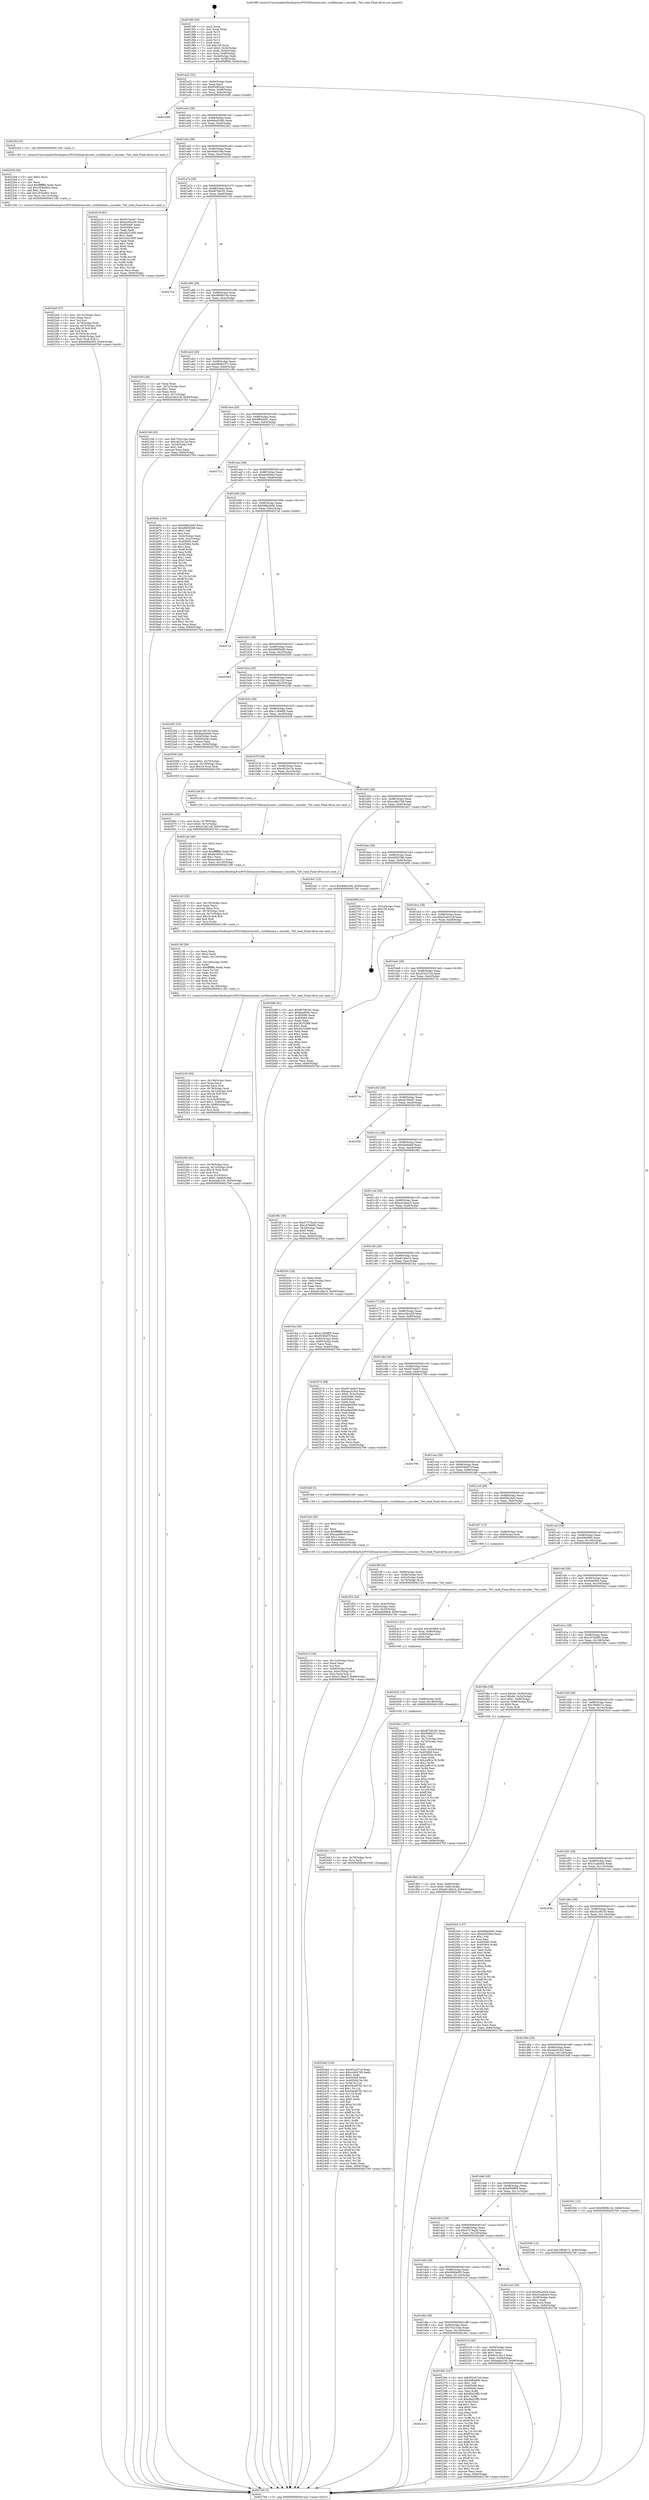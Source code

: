digraph "0x4019f0" {
  label = "0x4019f0 (/mnt/c/Users/mathe/Desktop/tcc/POCII/binaries/extr_curllibmime.c_encoder_7bit_read_Final-ollvm.out::main(0))"
  labelloc = "t"
  node[shape=record]

  Entry [label="",width=0.3,height=0.3,shape=circle,fillcolor=black,style=filled]
  "0x401a22" [label="{
     0x401a22 [32]\l
     | [instrs]\l
     &nbsp;&nbsp;0x401a22 \<+6\>: mov -0x94(%rbp),%eax\l
     &nbsp;&nbsp;0x401a28 \<+2\>: mov %eax,%ecx\l
     &nbsp;&nbsp;0x401a2a \<+6\>: sub $0x85e95ced,%ecx\l
     &nbsp;&nbsp;0x401a30 \<+6\>: mov %eax,-0x98(%rbp)\l
     &nbsp;&nbsp;0x401a36 \<+6\>: mov %ecx,-0x9c(%rbp)\l
     &nbsp;&nbsp;0x401a3c \<+6\>: je 0000000000401e99 \<main+0x4a9\>\l
  }"]
  "0x401e99" [label="{
     0x401e99\l
  }", style=dashed]
  "0x401a42" [label="{
     0x401a42 [28]\l
     | [instrs]\l
     &nbsp;&nbsp;0x401a42 \<+5\>: jmp 0000000000401a47 \<main+0x57\>\l
     &nbsp;&nbsp;0x401a47 \<+6\>: mov -0x98(%rbp),%eax\l
     &nbsp;&nbsp;0x401a4d \<+5\>: sub $0x8ded2d40,%eax\l
     &nbsp;&nbsp;0x401a52 \<+6\>: mov %eax,-0xa0(%rbp)\l
     &nbsp;&nbsp;0x401a58 \<+6\>: je 00000000004022b3 \<main+0x8c3\>\l
  }"]
  Exit [label="",width=0.3,height=0.3,shape=circle,fillcolor=black,style=filled,peripheries=2]
  "0x4022b3" [label="{
     0x4022b3 [5]\l
     | [instrs]\l
     &nbsp;&nbsp;0x4022b3 \<+5\>: call 0000000000401160 \<next_i\>\l
     | [calls]\l
     &nbsp;&nbsp;0x401160 \{1\} (/mnt/c/Users/mathe/Desktop/tcc/POCII/binaries/extr_curllibmime.c_encoder_7bit_read_Final-ollvm.out::next_i)\l
  }"]
  "0x401a5e" [label="{
     0x401a5e [28]\l
     | [instrs]\l
     &nbsp;&nbsp;0x401a5e \<+5\>: jmp 0000000000401a63 \<main+0x73\>\l
     &nbsp;&nbsp;0x401a63 \<+6\>: mov -0x98(%rbp),%eax\l
     &nbsp;&nbsp;0x401a69 \<+5\>: sub $0x8ebfc39e,%eax\l
     &nbsp;&nbsp;0x401a6e \<+6\>: mov %eax,-0xa4(%rbp)\l
     &nbsp;&nbsp;0x401a74 \<+6\>: je 0000000000402519 \<main+0xb29\>\l
  }"]
  "0x40244d" [label="{
     0x40244d [154]\l
     | [instrs]\l
     &nbsp;&nbsp;0x40244d \<+5\>: mov $0xd52cb7cd,%eax\l
     &nbsp;&nbsp;0x402452 \<+5\>: mov $0xccd64709,%edx\l
     &nbsp;&nbsp;0x402457 \<+3\>: mov $0x1,%r8b\l
     &nbsp;&nbsp;0x40245a \<+8\>: mov 0x405060,%r9d\l
     &nbsp;&nbsp;0x402462 \<+8\>: mov 0x405064,%r10d\l
     &nbsp;&nbsp;0x40246a \<+3\>: mov %r9d,%r11d\l
     &nbsp;&nbsp;0x40246d \<+7\>: sub $0x54e48782,%r11d\l
     &nbsp;&nbsp;0x402474 \<+4\>: sub $0x1,%r11d\l
     &nbsp;&nbsp;0x402478 \<+7\>: add $0x54e48782,%r11d\l
     &nbsp;&nbsp;0x40247f \<+4\>: imul %r11d,%r9d\l
     &nbsp;&nbsp;0x402483 \<+4\>: and $0x1,%r9d\l
     &nbsp;&nbsp;0x402487 \<+4\>: cmp $0x0,%r9d\l
     &nbsp;&nbsp;0x40248b \<+3\>: sete %bl\l
     &nbsp;&nbsp;0x40248e \<+4\>: cmp $0xa,%r10d\l
     &nbsp;&nbsp;0x402492 \<+4\>: setl %r14b\l
     &nbsp;&nbsp;0x402496 \<+3\>: mov %bl,%r15b\l
     &nbsp;&nbsp;0x402499 \<+4\>: xor $0xff,%r15b\l
     &nbsp;&nbsp;0x40249d \<+3\>: mov %r14b,%r12b\l
     &nbsp;&nbsp;0x4024a0 \<+4\>: xor $0xff,%r12b\l
     &nbsp;&nbsp;0x4024a4 \<+4\>: xor $0x1,%r8b\l
     &nbsp;&nbsp;0x4024a8 \<+3\>: mov %r15b,%r13b\l
     &nbsp;&nbsp;0x4024ab \<+4\>: and $0xff,%r13b\l
     &nbsp;&nbsp;0x4024af \<+3\>: and %r8b,%bl\l
     &nbsp;&nbsp;0x4024b2 \<+3\>: mov %r12b,%cl\l
     &nbsp;&nbsp;0x4024b5 \<+3\>: and $0xff,%cl\l
     &nbsp;&nbsp;0x4024b8 \<+3\>: and %r8b,%r14b\l
     &nbsp;&nbsp;0x4024bb \<+3\>: or %bl,%r13b\l
     &nbsp;&nbsp;0x4024be \<+3\>: or %r14b,%cl\l
     &nbsp;&nbsp;0x4024c1 \<+3\>: xor %cl,%r13b\l
     &nbsp;&nbsp;0x4024c4 \<+3\>: or %r12b,%r15b\l
     &nbsp;&nbsp;0x4024c7 \<+4\>: xor $0xff,%r15b\l
     &nbsp;&nbsp;0x4024cb \<+4\>: or $0x1,%r8b\l
     &nbsp;&nbsp;0x4024cf \<+3\>: and %r8b,%r15b\l
     &nbsp;&nbsp;0x4024d2 \<+3\>: or %r15b,%r13b\l
     &nbsp;&nbsp;0x4024d5 \<+4\>: test $0x1,%r13b\l
     &nbsp;&nbsp;0x4024d9 \<+3\>: cmovne %edx,%eax\l
     &nbsp;&nbsp;0x4024dc \<+6\>: mov %eax,-0x94(%rbp)\l
     &nbsp;&nbsp;0x4024e2 \<+5\>: jmp 00000000004027b9 \<main+0xdc9\>\l
  }"]
  "0x402519" [label="{
     0x402519 [91]\l
     | [instrs]\l
     &nbsp;&nbsp;0x402519 \<+5\>: mov $0xf474a0e7,%eax\l
     &nbsp;&nbsp;0x40251e \<+5\>: mov $0xec58ce58,%ecx\l
     &nbsp;&nbsp;0x402523 \<+7\>: mov 0x405060,%edx\l
     &nbsp;&nbsp;0x40252a \<+7\>: mov 0x405064,%esi\l
     &nbsp;&nbsp;0x402531 \<+2\>: mov %edx,%edi\l
     &nbsp;&nbsp;0x402533 \<+6\>: sub $0x262234f5,%edi\l
     &nbsp;&nbsp;0x402539 \<+3\>: sub $0x1,%edi\l
     &nbsp;&nbsp;0x40253c \<+6\>: add $0x262234f5,%edi\l
     &nbsp;&nbsp;0x402542 \<+3\>: imul %edi,%edx\l
     &nbsp;&nbsp;0x402545 \<+3\>: and $0x1,%edx\l
     &nbsp;&nbsp;0x402548 \<+3\>: cmp $0x0,%edx\l
     &nbsp;&nbsp;0x40254b \<+4\>: sete %r8b\l
     &nbsp;&nbsp;0x40254f \<+3\>: cmp $0xa,%esi\l
     &nbsp;&nbsp;0x402552 \<+4\>: setl %r9b\l
     &nbsp;&nbsp;0x402556 \<+3\>: mov %r8b,%r10b\l
     &nbsp;&nbsp;0x402559 \<+3\>: and %r9b,%r10b\l
     &nbsp;&nbsp;0x40255c \<+3\>: xor %r9b,%r8b\l
     &nbsp;&nbsp;0x40255f \<+3\>: or %r8b,%r10b\l
     &nbsp;&nbsp;0x402562 \<+4\>: test $0x1,%r10b\l
     &nbsp;&nbsp;0x402566 \<+3\>: cmovne %ecx,%eax\l
     &nbsp;&nbsp;0x402569 \<+6\>: mov %eax,-0x94(%rbp)\l
     &nbsp;&nbsp;0x40256f \<+5\>: jmp 00000000004027b9 \<main+0xdc9\>\l
  }"]
  "0x401a7a" [label="{
     0x401a7a [28]\l
     | [instrs]\l
     &nbsp;&nbsp;0x401a7a \<+5\>: jmp 0000000000401a7f \<main+0x8f\>\l
     &nbsp;&nbsp;0x401a7f \<+6\>: mov -0x98(%rbp),%eax\l
     &nbsp;&nbsp;0x401a85 \<+5\>: sub $0x8f7b8182,%eax\l
     &nbsp;&nbsp;0x401a8a \<+6\>: mov %eax,-0xa8(%rbp)\l
     &nbsp;&nbsp;0x401a90 \<+6\>: je 000000000040272d \<main+0xd3d\>\l
  }"]
  "0x402441" [label="{
     0x402441 [12]\l
     | [instrs]\l
     &nbsp;&nbsp;0x402441 \<+4\>: mov -0x78(%rbp),%rcx\l
     &nbsp;&nbsp;0x402445 \<+3\>: mov %rcx,%rdi\l
     &nbsp;&nbsp;0x402448 \<+5\>: call 0000000000401030 \<free@plt\>\l
     | [calls]\l
     &nbsp;&nbsp;0x401030 \{1\} (unknown)\l
  }"]
  "0x40272d" [label="{
     0x40272d\l
  }", style=dashed]
  "0x401a96" [label="{
     0x401a96 [28]\l
     | [instrs]\l
     &nbsp;&nbsp;0x401a96 \<+5\>: jmp 0000000000401a9b \<main+0xab\>\l
     &nbsp;&nbsp;0x401a9b \<+6\>: mov -0x98(%rbp),%eax\l
     &nbsp;&nbsp;0x401aa1 \<+5\>: sub $0x9899b15e,%eax\l
     &nbsp;&nbsp;0x401aa6 \<+6\>: mov %eax,-0xac(%rbp)\l
     &nbsp;&nbsp;0x401aac \<+6\>: je 0000000000402350 \<main+0x960\>\l
  }"]
  "0x402432" [label="{
     0x402432 [15]\l
     | [instrs]\l
     &nbsp;&nbsp;0x402432 \<+4\>: mov -0x68(%rbp),%rdi\l
     &nbsp;&nbsp;0x402436 \<+6\>: mov %eax,-0x140(%rbp)\l
     &nbsp;&nbsp;0x40243c \<+5\>: call 0000000000401030 \<free@plt\>\l
     | [calls]\l
     &nbsp;&nbsp;0x401030 \{1\} (unknown)\l
  }"]
  "0x402350" [label="{
     0x402350 [28]\l
     | [instrs]\l
     &nbsp;&nbsp;0x402350 \<+2\>: xor %eax,%eax\l
     &nbsp;&nbsp;0x402352 \<+3\>: mov -0x7c(%rbp),%ecx\l
     &nbsp;&nbsp;0x402355 \<+3\>: sub $0x1,%eax\l
     &nbsp;&nbsp;0x402358 \<+2\>: sub %eax,%ecx\l
     &nbsp;&nbsp;0x40235a \<+3\>: mov %ecx,-0x7c(%rbp)\l
     &nbsp;&nbsp;0x40235d \<+10\>: movl $0xd1d421df,-0x94(%rbp)\l
     &nbsp;&nbsp;0x402367 \<+5\>: jmp 00000000004027b9 \<main+0xdc9\>\l
  }"]
  "0x401ab2" [label="{
     0x401ab2 [28]\l
     | [instrs]\l
     &nbsp;&nbsp;0x401ab2 \<+5\>: jmp 0000000000401ab7 \<main+0xc7\>\l
     &nbsp;&nbsp;0x401ab7 \<+6\>: mov -0x98(%rbp),%eax\l
     &nbsp;&nbsp;0x401abd \<+5\>: sub $0x9998237c,%eax\l
     &nbsp;&nbsp;0x401ac2 \<+6\>: mov %eax,-0xb0(%rbp)\l
     &nbsp;&nbsp;0x401ac8 \<+6\>: je 0000000000402188 \<main+0x798\>\l
  }"]
  "0x402413" [label="{
     0x402413 [31]\l
     | [instrs]\l
     &nbsp;&nbsp;0x402413 \<+10\>: movabs $0x4030b6,%rdi\l
     &nbsp;&nbsp;0x40241d \<+7\>: mov %rax,-0x90(%rbp)\l
     &nbsp;&nbsp;0x402424 \<+7\>: mov -0x90(%rbp),%rsi\l
     &nbsp;&nbsp;0x40242b \<+2\>: mov $0x0,%al\l
     &nbsp;&nbsp;0x40242d \<+5\>: call 0000000000401040 \<printf@plt\>\l
     | [calls]\l
     &nbsp;&nbsp;0x401040 \{1\} (unknown)\l
  }"]
  "0x402188" [label="{
     0x402188 [30]\l
     | [instrs]\l
     &nbsp;&nbsp;0x402188 \<+5\>: mov $0x702c1cbe,%eax\l
     &nbsp;&nbsp;0x40218d \<+5\>: mov $0xc822e12a,%ecx\l
     &nbsp;&nbsp;0x402192 \<+3\>: mov -0x2d(%rbp),%dl\l
     &nbsp;&nbsp;0x402195 \<+3\>: test $0x1,%dl\l
     &nbsp;&nbsp;0x402198 \<+3\>: cmovne %ecx,%eax\l
     &nbsp;&nbsp;0x40219b \<+6\>: mov %eax,-0x94(%rbp)\l
     &nbsp;&nbsp;0x4021a1 \<+5\>: jmp 00000000004027b9 \<main+0xdc9\>\l
  }"]
  "0x401ace" [label="{
     0x401ace [28]\l
     | [instrs]\l
     &nbsp;&nbsp;0x401ace \<+5\>: jmp 0000000000401ad3 \<main+0xe3\>\l
     &nbsp;&nbsp;0x401ad3 \<+6\>: mov -0x98(%rbp),%eax\l
     &nbsp;&nbsp;0x401ad9 \<+5\>: sub $0x9f856d01,%eax\l
     &nbsp;&nbsp;0x401ade \<+6\>: mov %eax,-0xb4(%rbp)\l
     &nbsp;&nbsp;0x401ae4 \<+6\>: je 0000000000402712 \<main+0xd22\>\l
  }"]
  "0x401e16" [label="{
     0x401e16\l
  }", style=dashed]
  "0x402712" [label="{
     0x402712\l
  }", style=dashed]
  "0x401aea" [label="{
     0x401aea [28]\l
     | [instrs]\l
     &nbsp;&nbsp;0x401aea \<+5\>: jmp 0000000000401aef \<main+0xff\>\l
     &nbsp;&nbsp;0x401aef \<+6\>: mov -0x98(%rbp),%eax\l
     &nbsp;&nbsp;0x401af5 \<+5\>: sub $0xafc656e4,%eax\l
     &nbsp;&nbsp;0x401afa \<+6\>: mov %eax,-0xb8(%rbp)\l
     &nbsp;&nbsp;0x401b00 \<+6\>: je 000000000040266e \<main+0xc7e\>\l
  }"]
  "0x40236c" [label="{
     0x40236c [147]\l
     | [instrs]\l
     &nbsp;&nbsp;0x40236c \<+5\>: mov $0xd52cb7cd,%eax\l
     &nbsp;&nbsp;0x402371 \<+5\>: mov $0x4084900,%ecx\l
     &nbsp;&nbsp;0x402376 \<+2\>: mov $0x1,%dl\l
     &nbsp;&nbsp;0x402378 \<+7\>: mov 0x405060,%esi\l
     &nbsp;&nbsp;0x40237f \<+7\>: mov 0x405064,%edi\l
     &nbsp;&nbsp;0x402386 \<+3\>: mov %esi,%r8d\l
     &nbsp;&nbsp;0x402389 \<+7\>: add $0x46a22ff5,%r8d\l
     &nbsp;&nbsp;0x402390 \<+4\>: sub $0x1,%r8d\l
     &nbsp;&nbsp;0x402394 \<+7\>: sub $0x46a22ff5,%r8d\l
     &nbsp;&nbsp;0x40239b \<+4\>: imul %r8d,%esi\l
     &nbsp;&nbsp;0x40239f \<+3\>: and $0x1,%esi\l
     &nbsp;&nbsp;0x4023a2 \<+3\>: cmp $0x0,%esi\l
     &nbsp;&nbsp;0x4023a5 \<+4\>: sete %r9b\l
     &nbsp;&nbsp;0x4023a9 \<+3\>: cmp $0xa,%edi\l
     &nbsp;&nbsp;0x4023ac \<+4\>: setl %r10b\l
     &nbsp;&nbsp;0x4023b0 \<+3\>: mov %r9b,%r11b\l
     &nbsp;&nbsp;0x4023b3 \<+4\>: xor $0xff,%r11b\l
     &nbsp;&nbsp;0x4023b7 \<+3\>: mov %r10b,%bl\l
     &nbsp;&nbsp;0x4023ba \<+3\>: xor $0xff,%bl\l
     &nbsp;&nbsp;0x4023bd \<+3\>: xor $0x1,%dl\l
     &nbsp;&nbsp;0x4023c0 \<+3\>: mov %r11b,%r14b\l
     &nbsp;&nbsp;0x4023c3 \<+4\>: and $0xff,%r14b\l
     &nbsp;&nbsp;0x4023c7 \<+3\>: and %dl,%r9b\l
     &nbsp;&nbsp;0x4023ca \<+3\>: mov %bl,%r15b\l
     &nbsp;&nbsp;0x4023cd \<+4\>: and $0xff,%r15b\l
     &nbsp;&nbsp;0x4023d1 \<+3\>: and %dl,%r10b\l
     &nbsp;&nbsp;0x4023d4 \<+3\>: or %r9b,%r14b\l
     &nbsp;&nbsp;0x4023d7 \<+3\>: or %r10b,%r15b\l
     &nbsp;&nbsp;0x4023da \<+3\>: xor %r15b,%r14b\l
     &nbsp;&nbsp;0x4023dd \<+3\>: or %bl,%r11b\l
     &nbsp;&nbsp;0x4023e0 \<+4\>: xor $0xff,%r11b\l
     &nbsp;&nbsp;0x4023e4 \<+3\>: or $0x1,%dl\l
     &nbsp;&nbsp;0x4023e7 \<+3\>: and %dl,%r11b\l
     &nbsp;&nbsp;0x4023ea \<+3\>: or %r11b,%r14b\l
     &nbsp;&nbsp;0x4023ed \<+4\>: test $0x1,%r14b\l
     &nbsp;&nbsp;0x4023f1 \<+3\>: cmovne %ecx,%eax\l
     &nbsp;&nbsp;0x4023f4 \<+6\>: mov %eax,-0x94(%rbp)\l
     &nbsp;&nbsp;0x4023fa \<+5\>: jmp 00000000004027b9 \<main+0xdc9\>\l
  }"]
  "0x40266e" [label="{
     0x40266e [143]\l
     | [instrs]\l
     &nbsp;&nbsp;0x40266e \<+5\>: mov $0xb88a2b92,%eax\l
     &nbsp;&nbsp;0x402673 \<+5\>: mov $0xd00f3586,%ecx\l
     &nbsp;&nbsp;0x402678 \<+2\>: mov $0x1,%dl\l
     &nbsp;&nbsp;0x40267a \<+2\>: xor %esi,%esi\l
     &nbsp;&nbsp;0x40267c \<+3\>: mov -0x3c(%rbp),%edi\l
     &nbsp;&nbsp;0x40267f \<+3\>: mov %edi,-0x2c(%rbp)\l
     &nbsp;&nbsp;0x402682 \<+7\>: mov 0x405060,%edi\l
     &nbsp;&nbsp;0x402689 \<+8\>: mov 0x405064,%r8d\l
     &nbsp;&nbsp;0x402691 \<+3\>: sub $0x1,%esi\l
     &nbsp;&nbsp;0x402694 \<+3\>: mov %edi,%r9d\l
     &nbsp;&nbsp;0x402697 \<+3\>: add %esi,%r9d\l
     &nbsp;&nbsp;0x40269a \<+4\>: imul %r9d,%edi\l
     &nbsp;&nbsp;0x40269e \<+3\>: and $0x1,%edi\l
     &nbsp;&nbsp;0x4026a1 \<+3\>: cmp $0x0,%edi\l
     &nbsp;&nbsp;0x4026a4 \<+4\>: sete %r10b\l
     &nbsp;&nbsp;0x4026a8 \<+4\>: cmp $0xa,%r8d\l
     &nbsp;&nbsp;0x4026ac \<+4\>: setl %r11b\l
     &nbsp;&nbsp;0x4026b0 \<+3\>: mov %r10b,%bl\l
     &nbsp;&nbsp;0x4026b3 \<+3\>: xor $0xff,%bl\l
     &nbsp;&nbsp;0x4026b6 \<+3\>: mov %r11b,%r14b\l
     &nbsp;&nbsp;0x4026b9 \<+4\>: xor $0xff,%r14b\l
     &nbsp;&nbsp;0x4026bd \<+3\>: xor $0x0,%dl\l
     &nbsp;&nbsp;0x4026c0 \<+3\>: mov %bl,%r15b\l
     &nbsp;&nbsp;0x4026c3 \<+4\>: and $0x0,%r15b\l
     &nbsp;&nbsp;0x4026c7 \<+3\>: and %dl,%r10b\l
     &nbsp;&nbsp;0x4026ca \<+3\>: mov %r14b,%r12b\l
     &nbsp;&nbsp;0x4026cd \<+4\>: and $0x0,%r12b\l
     &nbsp;&nbsp;0x4026d1 \<+3\>: and %dl,%r11b\l
     &nbsp;&nbsp;0x4026d4 \<+3\>: or %r10b,%r15b\l
     &nbsp;&nbsp;0x4026d7 \<+3\>: or %r11b,%r12b\l
     &nbsp;&nbsp;0x4026da \<+3\>: xor %r12b,%r15b\l
     &nbsp;&nbsp;0x4026dd \<+3\>: or %r14b,%bl\l
     &nbsp;&nbsp;0x4026e0 \<+3\>: xor $0xff,%bl\l
     &nbsp;&nbsp;0x4026e3 \<+3\>: or $0x0,%dl\l
     &nbsp;&nbsp;0x4026e6 \<+2\>: and %dl,%bl\l
     &nbsp;&nbsp;0x4026e8 \<+3\>: or %bl,%r15b\l
     &nbsp;&nbsp;0x4026eb \<+4\>: test $0x1,%r15b\l
     &nbsp;&nbsp;0x4026ef \<+3\>: cmovne %ecx,%eax\l
     &nbsp;&nbsp;0x4026f2 \<+6\>: mov %eax,-0x94(%rbp)\l
     &nbsp;&nbsp;0x4026f8 \<+5\>: jmp 00000000004027b9 \<main+0xdc9\>\l
  }"]
  "0x401b06" [label="{
     0x401b06 [28]\l
     | [instrs]\l
     &nbsp;&nbsp;0x401b06 \<+5\>: jmp 0000000000401b0b \<main+0x11b\>\l
     &nbsp;&nbsp;0x401b0b \<+6\>: mov -0x98(%rbp),%eax\l
     &nbsp;&nbsp;0x401b11 \<+5\>: sub $0xb88a2b92,%eax\l
     &nbsp;&nbsp;0x401b16 \<+6\>: mov %eax,-0xbc(%rbp)\l
     &nbsp;&nbsp;0x401b1c \<+6\>: je 00000000004027af \<main+0xdbf\>\l
  }"]
  "0x401dfa" [label="{
     0x401dfa [28]\l
     | [instrs]\l
     &nbsp;&nbsp;0x401dfa \<+5\>: jmp 0000000000401dff \<main+0x40f\>\l
     &nbsp;&nbsp;0x401dff \<+6\>: mov -0x98(%rbp),%eax\l
     &nbsp;&nbsp;0x401e05 \<+5\>: sub $0x702c1cbe,%eax\l
     &nbsp;&nbsp;0x401e0a \<+6\>: mov %eax,-0x128(%rbp)\l
     &nbsp;&nbsp;0x401e10 \<+6\>: je 000000000040236c \<main+0x97c\>\l
  }"]
  "0x4027af" [label="{
     0x4027af\l
  }", style=dashed]
  "0x401b22" [label="{
     0x401b22 [28]\l
     | [instrs]\l
     &nbsp;&nbsp;0x401b22 \<+5\>: jmp 0000000000401b27 \<main+0x137\>\l
     &nbsp;&nbsp;0x401b27 \<+6\>: mov -0x98(%rbp),%eax\l
     &nbsp;&nbsp;0x401b2d \<+5\>: sub $0xb8999a0b,%eax\l
     &nbsp;&nbsp;0x401b32 \<+6\>: mov %eax,-0xc0(%rbp)\l
     &nbsp;&nbsp;0x401b38 \<+6\>: je 0000000000402505 \<main+0xb15\>\l
  }"]
  "0x402319" [label="{
     0x402319 [40]\l
     | [instrs]\l
     &nbsp;&nbsp;0x402319 \<+6\>: mov -0x84(%rbp),%eax\l
     &nbsp;&nbsp;0x40231f \<+5\>: add $0x8e41de13,%eax\l
     &nbsp;&nbsp;0x402324 \<+3\>: add $0x1,%eax\l
     &nbsp;&nbsp;0x402327 \<+5\>: sub $0x8e41de13,%eax\l
     &nbsp;&nbsp;0x40232c \<+6\>: mov %eax,-0x84(%rbp)\l
     &nbsp;&nbsp;0x402332 \<+10\>: movl $0xbdafc220,-0x94(%rbp)\l
     &nbsp;&nbsp;0x40233c \<+5\>: jmp 00000000004027b9 \<main+0xdc9\>\l
  }"]
  "0x402505" [label="{
     0x402505\l
  }", style=dashed]
  "0x401b3e" [label="{
     0x401b3e [28]\l
     | [instrs]\l
     &nbsp;&nbsp;0x401b3e \<+5\>: jmp 0000000000401b43 \<main+0x153\>\l
     &nbsp;&nbsp;0x401b43 \<+6\>: mov -0x98(%rbp),%eax\l
     &nbsp;&nbsp;0x401b49 \<+5\>: sub $0xbdafc220,%eax\l
     &nbsp;&nbsp;0x401b4e \<+6\>: mov %eax,-0xc4(%rbp)\l
     &nbsp;&nbsp;0x401b54 \<+6\>: je 0000000000402292 \<main+0x8a2\>\l
  }"]
  "0x401dde" [label="{
     0x401dde [28]\l
     | [instrs]\l
     &nbsp;&nbsp;0x401dde \<+5\>: jmp 0000000000401de3 \<main+0x3f3\>\l
     &nbsp;&nbsp;0x401de3 \<+6\>: mov -0x98(%rbp),%eax\l
     &nbsp;&nbsp;0x401de9 \<+5\>: sub $0x6680a005,%eax\l
     &nbsp;&nbsp;0x401dee \<+6\>: mov %eax,-0x124(%rbp)\l
     &nbsp;&nbsp;0x401df4 \<+6\>: je 0000000000402319 \<main+0x929\>\l
  }"]
  "0x402292" [label="{
     0x402292 [33]\l
     | [instrs]\l
     &nbsp;&nbsp;0x402292 \<+5\>: mov $0x3e18f145,%eax\l
     &nbsp;&nbsp;0x402297 \<+5\>: mov $0x8ded2d40,%ecx\l
     &nbsp;&nbsp;0x40229c \<+6\>: mov -0x84(%rbp),%edx\l
     &nbsp;&nbsp;0x4022a2 \<+3\>: cmp -0x80(%rbp),%edx\l
     &nbsp;&nbsp;0x4022a5 \<+3\>: cmovl %ecx,%eax\l
     &nbsp;&nbsp;0x4022a8 \<+6\>: mov %eax,-0x94(%rbp)\l
     &nbsp;&nbsp;0x4022ae \<+5\>: jmp 00000000004027b9 \<main+0xdc9\>\l
  }"]
  "0x401b5a" [label="{
     0x401b5a [28]\l
     | [instrs]\l
     &nbsp;&nbsp;0x401b5a \<+5\>: jmp 0000000000401b5f \<main+0x16f\>\l
     &nbsp;&nbsp;0x401b5f \<+6\>: mov -0x98(%rbp),%eax\l
     &nbsp;&nbsp;0x401b65 \<+5\>: sub $0xc13648f5,%eax\l
     &nbsp;&nbsp;0x401b6a \<+6\>: mov %eax,-0xc8(%rbp)\l
     &nbsp;&nbsp;0x401b70 \<+6\>: je 0000000000402058 \<main+0x668\>\l
  }"]
  "0x4024f6" [label="{
     0x4024f6\l
  }", style=dashed]
  "0x402058" [label="{
     0x402058 [20]\l
     | [instrs]\l
     &nbsp;&nbsp;0x402058 \<+7\>: movl $0x1,-0x70(%rbp)\l
     &nbsp;&nbsp;0x40205f \<+4\>: movslq -0x70(%rbp),%rax\l
     &nbsp;&nbsp;0x402063 \<+4\>: imul $0x18,%rax,%rdi\l
     &nbsp;&nbsp;0x402067 \<+5\>: call 0000000000401050 \<malloc@plt\>\l
     | [calls]\l
     &nbsp;&nbsp;0x401050 \{1\} (unknown)\l
  }"]
  "0x401b76" [label="{
     0x401b76 [28]\l
     | [instrs]\l
     &nbsp;&nbsp;0x401b76 \<+5\>: jmp 0000000000401b7b \<main+0x18b\>\l
     &nbsp;&nbsp;0x401b7b \<+6\>: mov -0x98(%rbp),%eax\l
     &nbsp;&nbsp;0x401b81 \<+5\>: sub $0xc822e12a,%eax\l
     &nbsp;&nbsp;0x401b86 \<+6\>: mov %eax,-0xcc(%rbp)\l
     &nbsp;&nbsp;0x401b8c \<+6\>: je 00000000004021a6 \<main+0x7b6\>\l
  }"]
  "0x4022e0" [label="{
     0x4022e0 [57]\l
     | [instrs]\l
     &nbsp;&nbsp;0x4022e0 \<+6\>: mov -0x13c(%rbp),%ecx\l
     &nbsp;&nbsp;0x4022e6 \<+3\>: imul %eax,%ecx\l
     &nbsp;&nbsp;0x4022e9 \<+3\>: mov %cl,%sil\l
     &nbsp;&nbsp;0x4022ec \<+4\>: mov -0x78(%rbp),%rdi\l
     &nbsp;&nbsp;0x4022f0 \<+4\>: movslq -0x7c(%rbp),%r8\l
     &nbsp;&nbsp;0x4022f4 \<+4\>: imul $0x18,%r8,%r8\l
     &nbsp;&nbsp;0x4022f8 \<+3\>: add %r8,%rdi\l
     &nbsp;&nbsp;0x4022fb \<+4\>: mov 0x10(%rdi),%rdi\l
     &nbsp;&nbsp;0x4022ff \<+7\>: movslq -0x84(%rbp),%r8\l
     &nbsp;&nbsp;0x402306 \<+4\>: mov %sil,(%rdi,%r8,1)\l
     &nbsp;&nbsp;0x40230a \<+10\>: movl $0x6680a005,-0x94(%rbp)\l
     &nbsp;&nbsp;0x402314 \<+5\>: jmp 00000000004027b9 \<main+0xdc9\>\l
  }"]
  "0x4021a6" [label="{
     0x4021a6 [5]\l
     | [instrs]\l
     &nbsp;&nbsp;0x4021a6 \<+5\>: call 0000000000401160 \<next_i\>\l
     | [calls]\l
     &nbsp;&nbsp;0x401160 \{1\} (/mnt/c/Users/mathe/Desktop/tcc/POCII/binaries/extr_curllibmime.c_encoder_7bit_read_Final-ollvm.out::next_i)\l
  }"]
  "0x401b92" [label="{
     0x401b92 [28]\l
     | [instrs]\l
     &nbsp;&nbsp;0x401b92 \<+5\>: jmp 0000000000401b97 \<main+0x1a7\>\l
     &nbsp;&nbsp;0x401b97 \<+6\>: mov -0x98(%rbp),%eax\l
     &nbsp;&nbsp;0x401b9d \<+5\>: sub $0xccd64709,%eax\l
     &nbsp;&nbsp;0x401ba2 \<+6\>: mov %eax,-0xd0(%rbp)\l
     &nbsp;&nbsp;0x401ba8 \<+6\>: je 00000000004024e7 \<main+0xaf7\>\l
  }"]
  "0x4022b8" [label="{
     0x4022b8 [40]\l
     | [instrs]\l
     &nbsp;&nbsp;0x4022b8 \<+5\>: mov $0x2,%ecx\l
     &nbsp;&nbsp;0x4022bd \<+1\>: cltd\l
     &nbsp;&nbsp;0x4022be \<+2\>: idiv %ecx\l
     &nbsp;&nbsp;0x4022c0 \<+6\>: imul $0xfffffffe,%edx,%ecx\l
     &nbsp;&nbsp;0x4022c6 \<+6\>: sub $0x1935a902,%ecx\l
     &nbsp;&nbsp;0x4022cc \<+3\>: add $0x1,%ecx\l
     &nbsp;&nbsp;0x4022cf \<+6\>: add $0x1935a902,%ecx\l
     &nbsp;&nbsp;0x4022d5 \<+6\>: mov %ecx,-0x13c(%rbp)\l
     &nbsp;&nbsp;0x4022db \<+5\>: call 0000000000401160 \<next_i\>\l
     | [calls]\l
     &nbsp;&nbsp;0x401160 \{1\} (/mnt/c/Users/mathe/Desktop/tcc/POCII/binaries/extr_curllibmime.c_encoder_7bit_read_Final-ollvm.out::next_i)\l
  }"]
  "0x4024e7" [label="{
     0x4024e7 [15]\l
     | [instrs]\l
     &nbsp;&nbsp;0x4024e7 \<+10\>: movl $0x8ebfc39e,-0x94(%rbp)\l
     &nbsp;&nbsp;0x4024f1 \<+5\>: jmp 00000000004027b9 \<main+0xdc9\>\l
  }"]
  "0x401bae" [label="{
     0x401bae [28]\l
     | [instrs]\l
     &nbsp;&nbsp;0x401bae \<+5\>: jmp 0000000000401bb3 \<main+0x1c3\>\l
     &nbsp;&nbsp;0x401bb3 \<+6\>: mov -0x98(%rbp),%eax\l
     &nbsp;&nbsp;0x401bb9 \<+5\>: sub $0xd00f3586,%eax\l
     &nbsp;&nbsp;0x401bbe \<+6\>: mov %eax,-0xd4(%rbp)\l
     &nbsp;&nbsp;0x401bc4 \<+6\>: je 00000000004026fd \<main+0xd0d\>\l
  }"]
  "0x402266" [label="{
     0x402266 [44]\l
     | [instrs]\l
     &nbsp;&nbsp;0x402266 \<+4\>: mov -0x78(%rbp),%rsi\l
     &nbsp;&nbsp;0x40226a \<+4\>: movslq -0x7c(%rbp),%rdi\l
     &nbsp;&nbsp;0x40226e \<+4\>: imul $0x18,%rdi,%rdi\l
     &nbsp;&nbsp;0x402272 \<+3\>: add %rdi,%rsi\l
     &nbsp;&nbsp;0x402275 \<+4\>: mov %rax,0x10(%rsi)\l
     &nbsp;&nbsp;0x402279 \<+10\>: movl $0x0,-0x84(%rbp)\l
     &nbsp;&nbsp;0x402283 \<+10\>: movl $0xbdafc220,-0x94(%rbp)\l
     &nbsp;&nbsp;0x40228d \<+5\>: jmp 00000000004027b9 \<main+0xdc9\>\l
  }"]
  "0x4026fd" [label="{
     0x4026fd [21]\l
     | [instrs]\l
     &nbsp;&nbsp;0x4026fd \<+3\>: mov -0x2c(%rbp),%eax\l
     &nbsp;&nbsp;0x402700 \<+7\>: add $0x128,%rsp\l
     &nbsp;&nbsp;0x402707 \<+1\>: pop %rbx\l
     &nbsp;&nbsp;0x402708 \<+2\>: pop %r12\l
     &nbsp;&nbsp;0x40270a \<+2\>: pop %r13\l
     &nbsp;&nbsp;0x40270c \<+2\>: pop %r14\l
     &nbsp;&nbsp;0x40270e \<+2\>: pop %r15\l
     &nbsp;&nbsp;0x402710 \<+1\>: pop %rbp\l
     &nbsp;&nbsp;0x402711 \<+1\>: ret\l
  }"]
  "0x401bca" [label="{
     0x401bca [28]\l
     | [instrs]\l
     &nbsp;&nbsp;0x401bca \<+5\>: jmp 0000000000401bcf \<main+0x1df\>\l
     &nbsp;&nbsp;0x401bcf \<+6\>: mov -0x98(%rbp),%eax\l
     &nbsp;&nbsp;0x401bd5 \<+5\>: sub $0xd1d421df,%eax\l
     &nbsp;&nbsp;0x401bda \<+6\>: mov %eax,-0xd8(%rbp)\l
     &nbsp;&nbsp;0x401be0 \<+6\>: je 0000000000402086 \<main+0x696\>\l
  }"]
  "0x402230" [label="{
     0x402230 [54]\l
     | [instrs]\l
     &nbsp;&nbsp;0x402230 \<+6\>: mov -0x138(%rbp),%ecx\l
     &nbsp;&nbsp;0x402236 \<+3\>: imul %eax,%ecx\l
     &nbsp;&nbsp;0x402239 \<+3\>: movslq %ecx,%rsi\l
     &nbsp;&nbsp;0x40223c \<+4\>: mov -0x78(%rbp),%rdi\l
     &nbsp;&nbsp;0x402240 \<+4\>: movslq -0x7c(%rbp),%r8\l
     &nbsp;&nbsp;0x402244 \<+4\>: imul $0x18,%r8,%r8\l
     &nbsp;&nbsp;0x402248 \<+3\>: add %r8,%rdi\l
     &nbsp;&nbsp;0x40224b \<+4\>: mov %rsi,0x8(%rdi)\l
     &nbsp;&nbsp;0x40224f \<+7\>: movl $0x1,-0x80(%rbp)\l
     &nbsp;&nbsp;0x402256 \<+4\>: movslq -0x80(%rbp),%rsi\l
     &nbsp;&nbsp;0x40225a \<+4\>: shl $0x0,%rsi\l
     &nbsp;&nbsp;0x40225e \<+3\>: mov %rsi,%rdi\l
     &nbsp;&nbsp;0x402261 \<+5\>: call 0000000000401050 \<malloc@plt\>\l
     | [calls]\l
     &nbsp;&nbsp;0x401050 \{1\} (unknown)\l
  }"]
  "0x402086" [label="{
     0x402086 [91]\l
     | [instrs]\l
     &nbsp;&nbsp;0x402086 \<+5\>: mov $0x8f7b8182,%eax\l
     &nbsp;&nbsp;0x40208b \<+5\>: mov $0x84a956c,%ecx\l
     &nbsp;&nbsp;0x402090 \<+7\>: mov 0x405060,%edx\l
     &nbsp;&nbsp;0x402097 \<+7\>: mov 0x405064,%esi\l
     &nbsp;&nbsp;0x40209e \<+2\>: mov %edx,%edi\l
     &nbsp;&nbsp;0x4020a0 \<+6\>: sub $0x34102bf8,%edi\l
     &nbsp;&nbsp;0x4020a6 \<+3\>: sub $0x1,%edi\l
     &nbsp;&nbsp;0x4020a9 \<+6\>: add $0x34102bf8,%edi\l
     &nbsp;&nbsp;0x4020af \<+3\>: imul %edi,%edx\l
     &nbsp;&nbsp;0x4020b2 \<+3\>: and $0x1,%edx\l
     &nbsp;&nbsp;0x4020b5 \<+3\>: cmp $0x0,%edx\l
     &nbsp;&nbsp;0x4020b8 \<+4\>: sete %r8b\l
     &nbsp;&nbsp;0x4020bc \<+3\>: cmp $0xa,%esi\l
     &nbsp;&nbsp;0x4020bf \<+4\>: setl %r9b\l
     &nbsp;&nbsp;0x4020c3 \<+3\>: mov %r8b,%r10b\l
     &nbsp;&nbsp;0x4020c6 \<+3\>: and %r9b,%r10b\l
     &nbsp;&nbsp;0x4020c9 \<+3\>: xor %r9b,%r8b\l
     &nbsp;&nbsp;0x4020cc \<+3\>: or %r8b,%r10b\l
     &nbsp;&nbsp;0x4020cf \<+4\>: test $0x1,%r10b\l
     &nbsp;&nbsp;0x4020d3 \<+3\>: cmovne %ecx,%eax\l
     &nbsp;&nbsp;0x4020d6 \<+6\>: mov %eax,-0x94(%rbp)\l
     &nbsp;&nbsp;0x4020dc \<+5\>: jmp 00000000004027b9 \<main+0xdc9\>\l
  }"]
  "0x401be6" [label="{
     0x401be6 [28]\l
     | [instrs]\l
     &nbsp;&nbsp;0x401be6 \<+5\>: jmp 0000000000401beb \<main+0x1fb\>\l
     &nbsp;&nbsp;0x401beb \<+6\>: mov -0x98(%rbp),%eax\l
     &nbsp;&nbsp;0x401bf1 \<+5\>: sub $0xd52cb7cd,%eax\l
     &nbsp;&nbsp;0x401bf6 \<+6\>: mov %eax,-0xdc(%rbp)\l
     &nbsp;&nbsp;0x401bfc \<+6\>: je 000000000040273c \<main+0xd4c\>\l
  }"]
  "0x4021f6" [label="{
     0x4021f6 [58]\l
     | [instrs]\l
     &nbsp;&nbsp;0x4021f6 \<+2\>: xor %ecx,%ecx\l
     &nbsp;&nbsp;0x4021f8 \<+5\>: mov $0x2,%edx\l
     &nbsp;&nbsp;0x4021fd \<+6\>: mov %edx,-0x134(%rbp)\l
     &nbsp;&nbsp;0x402203 \<+1\>: cltd\l
     &nbsp;&nbsp;0x402204 \<+7\>: mov -0x134(%rbp),%r9d\l
     &nbsp;&nbsp;0x40220b \<+3\>: idiv %r9d\l
     &nbsp;&nbsp;0x40220e \<+6\>: imul $0xfffffffe,%edx,%edx\l
     &nbsp;&nbsp;0x402214 \<+3\>: mov %ecx,%r10d\l
     &nbsp;&nbsp;0x402217 \<+3\>: sub %edx,%r10d\l
     &nbsp;&nbsp;0x40221a \<+2\>: mov %ecx,%edx\l
     &nbsp;&nbsp;0x40221c \<+3\>: sub $0x1,%edx\l
     &nbsp;&nbsp;0x40221f \<+3\>: add %edx,%r10d\l
     &nbsp;&nbsp;0x402222 \<+3\>: sub %r10d,%ecx\l
     &nbsp;&nbsp;0x402225 \<+6\>: mov %ecx,-0x138(%rbp)\l
     &nbsp;&nbsp;0x40222b \<+5\>: call 0000000000401160 \<next_i\>\l
     | [calls]\l
     &nbsp;&nbsp;0x401160 \{1\} (/mnt/c/Users/mathe/Desktop/tcc/POCII/binaries/extr_curllibmime.c_encoder_7bit_read_Final-ollvm.out::next_i)\l
  }"]
  "0x40273c" [label="{
     0x40273c\l
  }", style=dashed]
  "0x401c02" [label="{
     0x401c02 [28]\l
     | [instrs]\l
     &nbsp;&nbsp;0x401c02 \<+5\>: jmp 0000000000401c07 \<main+0x217\>\l
     &nbsp;&nbsp;0x401c07 \<+6\>: mov -0x98(%rbp),%eax\l
     &nbsp;&nbsp;0x401c0d \<+5\>: sub $0xda765ef1,%eax\l
     &nbsp;&nbsp;0x401c12 \<+6\>: mov %eax,-0xe0(%rbp)\l
     &nbsp;&nbsp;0x401c18 \<+6\>: je 0000000000401f38 \<main+0x548\>\l
  }"]
  "0x4021d3" [label="{
     0x4021d3 [35]\l
     | [instrs]\l
     &nbsp;&nbsp;0x4021d3 \<+6\>: mov -0x130(%rbp),%ecx\l
     &nbsp;&nbsp;0x4021d9 \<+3\>: imul %eax,%ecx\l
     &nbsp;&nbsp;0x4021dc \<+3\>: movslq %ecx,%rsi\l
     &nbsp;&nbsp;0x4021df \<+4\>: mov -0x78(%rbp),%rdi\l
     &nbsp;&nbsp;0x4021e3 \<+4\>: movslq -0x7c(%rbp),%r8\l
     &nbsp;&nbsp;0x4021e7 \<+4\>: imul $0x18,%r8,%r8\l
     &nbsp;&nbsp;0x4021eb \<+3\>: add %r8,%rdi\l
     &nbsp;&nbsp;0x4021ee \<+3\>: mov %rsi,(%rdi)\l
     &nbsp;&nbsp;0x4021f1 \<+5\>: call 0000000000401160 \<next_i\>\l
     | [calls]\l
     &nbsp;&nbsp;0x401160 \{1\} (/mnt/c/Users/mathe/Desktop/tcc/POCII/binaries/extr_curllibmime.c_encoder_7bit_read_Final-ollvm.out::next_i)\l
  }"]
  "0x401f38" [label="{
     0x401f38\l
  }", style=dashed]
  "0x401c1e" [label="{
     0x401c1e [28]\l
     | [instrs]\l
     &nbsp;&nbsp;0x401c1e \<+5\>: jmp 0000000000401c23 \<main+0x233\>\l
     &nbsp;&nbsp;0x401c23 \<+6\>: mov -0x98(%rbp),%eax\l
     &nbsp;&nbsp;0x401c29 \<+5\>: sub $0xdabfefa9,%eax\l
     &nbsp;&nbsp;0x401c2e \<+6\>: mov %eax,-0xe4(%rbp)\l
     &nbsp;&nbsp;0x401c34 \<+6\>: je 0000000000401f6c \<main+0x57c\>\l
  }"]
  "0x4021ab" [label="{
     0x4021ab [40]\l
     | [instrs]\l
     &nbsp;&nbsp;0x4021ab \<+5\>: mov $0x2,%ecx\l
     &nbsp;&nbsp;0x4021b0 \<+1\>: cltd\l
     &nbsp;&nbsp;0x4021b1 \<+2\>: idiv %ecx\l
     &nbsp;&nbsp;0x4021b3 \<+6\>: imul $0xfffffffe,%edx,%ecx\l
     &nbsp;&nbsp;0x4021b9 \<+6\>: add $0xbe384b11,%ecx\l
     &nbsp;&nbsp;0x4021bf \<+3\>: add $0x1,%ecx\l
     &nbsp;&nbsp;0x4021c2 \<+6\>: sub $0xbe384b11,%ecx\l
     &nbsp;&nbsp;0x4021c8 \<+6\>: mov %ecx,-0x130(%rbp)\l
     &nbsp;&nbsp;0x4021ce \<+5\>: call 0000000000401160 \<next_i\>\l
     | [calls]\l
     &nbsp;&nbsp;0x401160 \{1\} (/mnt/c/Users/mathe/Desktop/tcc/POCII/binaries/extr_curllibmime.c_encoder_7bit_read_Final-ollvm.out::next_i)\l
  }"]
  "0x401f6c" [label="{
     0x401f6c [30]\l
     | [instrs]\l
     &nbsp;&nbsp;0x401f6c \<+5\>: mov $0x57279a26,%eax\l
     &nbsp;&nbsp;0x401f71 \<+5\>: mov $0x1676b9f2,%ecx\l
     &nbsp;&nbsp;0x401f76 \<+3\>: mov -0x34(%rbp),%edx\l
     &nbsp;&nbsp;0x401f79 \<+3\>: cmp $0x0,%edx\l
     &nbsp;&nbsp;0x401f7c \<+3\>: cmove %ecx,%eax\l
     &nbsp;&nbsp;0x401f7f \<+6\>: mov %eax,-0x94(%rbp)\l
     &nbsp;&nbsp;0x401f85 \<+5\>: jmp 00000000004027b9 \<main+0xdc9\>\l
  }"]
  "0x401c3a" [label="{
     0x401c3a [28]\l
     | [instrs]\l
     &nbsp;&nbsp;0x401c3a \<+5\>: jmp 0000000000401c3f \<main+0x24f\>\l
     &nbsp;&nbsp;0x401c3f \<+6\>: mov -0x98(%rbp),%eax\l
     &nbsp;&nbsp;0x401c45 \<+5\>: sub $0xe31deac5,%eax\l
     &nbsp;&nbsp;0x401c4a \<+6\>: mov %eax,-0xe8(%rbp)\l
     &nbsp;&nbsp;0x401c50 \<+6\>: je 000000000040203c \<main+0x64c\>\l
  }"]
  "0x40206c" [label="{
     0x40206c [26]\l
     | [instrs]\l
     &nbsp;&nbsp;0x40206c \<+4\>: mov %rax,-0x78(%rbp)\l
     &nbsp;&nbsp;0x402070 \<+7\>: movl $0x0,-0x7c(%rbp)\l
     &nbsp;&nbsp;0x402077 \<+10\>: movl $0xd1d421df,-0x94(%rbp)\l
     &nbsp;&nbsp;0x402081 \<+5\>: jmp 00000000004027b9 \<main+0xdc9\>\l
  }"]
  "0x40203c" [label="{
     0x40203c [28]\l
     | [instrs]\l
     &nbsp;&nbsp;0x40203c \<+2\>: xor %eax,%eax\l
     &nbsp;&nbsp;0x40203e \<+3\>: mov -0x6c(%rbp),%ecx\l
     &nbsp;&nbsp;0x402041 \<+3\>: sub $0x1,%eax\l
     &nbsp;&nbsp;0x402044 \<+2\>: sub %eax,%ecx\l
     &nbsp;&nbsp;0x402046 \<+3\>: mov %ecx,-0x6c(%rbp)\l
     &nbsp;&nbsp;0x402049 \<+10\>: movl $0xe6149e1b,-0x94(%rbp)\l
     &nbsp;&nbsp;0x402053 \<+5\>: jmp 00000000004027b9 \<main+0xdc9\>\l
  }"]
  "0x401c56" [label="{
     0x401c56 [28]\l
     | [instrs]\l
     &nbsp;&nbsp;0x401c56 \<+5\>: jmp 0000000000401c5b \<main+0x26b\>\l
     &nbsp;&nbsp;0x401c5b \<+6\>: mov -0x98(%rbp),%eax\l
     &nbsp;&nbsp;0x401c61 \<+5\>: sub $0xe6149e1b,%eax\l
     &nbsp;&nbsp;0x401c66 \<+6\>: mov %eax,-0xec(%rbp)\l
     &nbsp;&nbsp;0x401c6c \<+6\>: je 0000000000401fca \<main+0x5da\>\l
  }"]
  "0x402015" [label="{
     0x402015 [39]\l
     | [instrs]\l
     &nbsp;&nbsp;0x402015 \<+6\>: mov -0x12c(%rbp),%ecx\l
     &nbsp;&nbsp;0x40201b \<+3\>: imul %eax,%ecx\l
     &nbsp;&nbsp;0x40201e \<+3\>: mov %cl,%sil\l
     &nbsp;&nbsp;0x402021 \<+4\>: mov -0x68(%rbp),%rdi\l
     &nbsp;&nbsp;0x402025 \<+4\>: movslq -0x6c(%rbp),%r8\l
     &nbsp;&nbsp;0x402029 \<+4\>: mov %sil,(%rdi,%r8,1)\l
     &nbsp;&nbsp;0x40202d \<+10\>: movl $0xe31deac5,-0x94(%rbp)\l
     &nbsp;&nbsp;0x402037 \<+5\>: jmp 00000000004027b9 \<main+0xdc9\>\l
  }"]
  "0x401fca" [label="{
     0x401fca [30]\l
     | [instrs]\l
     &nbsp;&nbsp;0x401fca \<+5\>: mov $0xc13648f5,%eax\l
     &nbsp;&nbsp;0x401fcf \<+5\>: mov $0xf538467f,%ecx\l
     &nbsp;&nbsp;0x401fd4 \<+3\>: mov -0x6c(%rbp),%edx\l
     &nbsp;&nbsp;0x401fd7 \<+3\>: cmp -0x60(%rbp),%edx\l
     &nbsp;&nbsp;0x401fda \<+3\>: cmovl %ecx,%eax\l
     &nbsp;&nbsp;0x401fdd \<+6\>: mov %eax,-0x94(%rbp)\l
     &nbsp;&nbsp;0x401fe3 \<+5\>: jmp 00000000004027b9 \<main+0xdc9\>\l
  }"]
  "0x401c72" [label="{
     0x401c72 [28]\l
     | [instrs]\l
     &nbsp;&nbsp;0x401c72 \<+5\>: jmp 0000000000401c77 \<main+0x287\>\l
     &nbsp;&nbsp;0x401c77 \<+6\>: mov -0x98(%rbp),%eax\l
     &nbsp;&nbsp;0x401c7d \<+5\>: sub $0xec58ce58,%eax\l
     &nbsp;&nbsp;0x401c82 \<+6\>: mov %eax,-0xf0(%rbp)\l
     &nbsp;&nbsp;0x401c88 \<+6\>: je 0000000000402574 \<main+0xb84\>\l
  }"]
  "0x401fed" [label="{
     0x401fed [40]\l
     | [instrs]\l
     &nbsp;&nbsp;0x401fed \<+5\>: mov $0x2,%ecx\l
     &nbsp;&nbsp;0x401ff2 \<+1\>: cltd\l
     &nbsp;&nbsp;0x401ff3 \<+2\>: idiv %ecx\l
     &nbsp;&nbsp;0x401ff5 \<+6\>: imul $0xfffffffe,%edx,%ecx\l
     &nbsp;&nbsp;0x401ffb \<+6\>: add $0xeaa69b5f,%ecx\l
     &nbsp;&nbsp;0x402001 \<+3\>: add $0x1,%ecx\l
     &nbsp;&nbsp;0x402004 \<+6\>: sub $0xeaa69b5f,%ecx\l
     &nbsp;&nbsp;0x40200a \<+6\>: mov %ecx,-0x12c(%rbp)\l
     &nbsp;&nbsp;0x402010 \<+5\>: call 0000000000401160 \<next_i\>\l
     | [calls]\l
     &nbsp;&nbsp;0x401160 \{1\} (/mnt/c/Users/mathe/Desktop/tcc/POCII/binaries/extr_curllibmime.c_encoder_7bit_read_Final-ollvm.out::next_i)\l
  }"]
  "0x402574" [label="{
     0x402574 [98]\l
     | [instrs]\l
     &nbsp;&nbsp;0x402574 \<+5\>: mov $0xf474a0e7,%eax\l
     &nbsp;&nbsp;0x402579 \<+5\>: mov $0x4ae3c3e3,%ecx\l
     &nbsp;&nbsp;0x40257e \<+7\>: movl $0x0,-0x3c(%rbp)\l
     &nbsp;&nbsp;0x402585 \<+7\>: mov 0x405060,%edx\l
     &nbsp;&nbsp;0x40258c \<+7\>: mov 0x405064,%esi\l
     &nbsp;&nbsp;0x402593 \<+2\>: mov %edx,%edi\l
     &nbsp;&nbsp;0x402595 \<+6\>: sub $0xaa8a59b0,%edi\l
     &nbsp;&nbsp;0x40259b \<+3\>: sub $0x1,%edi\l
     &nbsp;&nbsp;0x40259e \<+6\>: add $0xaa8a59b0,%edi\l
     &nbsp;&nbsp;0x4025a4 \<+3\>: imul %edi,%edx\l
     &nbsp;&nbsp;0x4025a7 \<+3\>: and $0x1,%edx\l
     &nbsp;&nbsp;0x4025aa \<+3\>: cmp $0x0,%edx\l
     &nbsp;&nbsp;0x4025ad \<+4\>: sete %r8b\l
     &nbsp;&nbsp;0x4025b1 \<+3\>: cmp $0xa,%esi\l
     &nbsp;&nbsp;0x4025b4 \<+4\>: setl %r9b\l
     &nbsp;&nbsp;0x4025b8 \<+3\>: mov %r8b,%r10b\l
     &nbsp;&nbsp;0x4025bb \<+3\>: and %r9b,%r10b\l
     &nbsp;&nbsp;0x4025be \<+3\>: xor %r9b,%r8b\l
     &nbsp;&nbsp;0x4025c1 \<+3\>: or %r8b,%r10b\l
     &nbsp;&nbsp;0x4025c4 \<+4\>: test $0x1,%r10b\l
     &nbsp;&nbsp;0x4025c8 \<+3\>: cmovne %ecx,%eax\l
     &nbsp;&nbsp;0x4025cb \<+6\>: mov %eax,-0x94(%rbp)\l
     &nbsp;&nbsp;0x4025d1 \<+5\>: jmp 00000000004027b9 \<main+0xdc9\>\l
  }"]
  "0x401c8e" [label="{
     0x401c8e [28]\l
     | [instrs]\l
     &nbsp;&nbsp;0x401c8e \<+5\>: jmp 0000000000401c93 \<main+0x2a3\>\l
     &nbsp;&nbsp;0x401c93 \<+6\>: mov -0x98(%rbp),%eax\l
     &nbsp;&nbsp;0x401c99 \<+5\>: sub $0xf474a0e7,%eax\l
     &nbsp;&nbsp;0x401c9e \<+6\>: mov %eax,-0xf4(%rbp)\l
     &nbsp;&nbsp;0x401ca4 \<+6\>: je 0000000000402799 \<main+0xda9\>\l
  }"]
  "0x401fb0" [label="{
     0x401fb0 [26]\l
     | [instrs]\l
     &nbsp;&nbsp;0x401fb0 \<+4\>: mov %rax,-0x68(%rbp)\l
     &nbsp;&nbsp;0x401fb4 \<+7\>: movl $0x0,-0x6c(%rbp)\l
     &nbsp;&nbsp;0x401fbb \<+10\>: movl $0xe6149e1b,-0x94(%rbp)\l
     &nbsp;&nbsp;0x401fc5 \<+5\>: jmp 00000000004027b9 \<main+0xdc9\>\l
  }"]
  "0x402799" [label="{
     0x402799\l
  }", style=dashed]
  "0x401caa" [label="{
     0x401caa [28]\l
     | [instrs]\l
     &nbsp;&nbsp;0x401caa \<+5\>: jmp 0000000000401caf \<main+0x2bf\>\l
     &nbsp;&nbsp;0x401caf \<+6\>: mov -0x98(%rbp),%eax\l
     &nbsp;&nbsp;0x401cb5 \<+5\>: sub $0xf538467f,%eax\l
     &nbsp;&nbsp;0x401cba \<+6\>: mov %eax,-0xf8(%rbp)\l
     &nbsp;&nbsp;0x401cc0 \<+6\>: je 0000000000401fe8 \<main+0x5f8\>\l
  }"]
  "0x401f54" [label="{
     0x401f54 [24]\l
     | [instrs]\l
     &nbsp;&nbsp;0x401f54 \<+3\>: mov %eax,-0x4c(%rbp)\l
     &nbsp;&nbsp;0x401f57 \<+3\>: mov -0x4c(%rbp),%eax\l
     &nbsp;&nbsp;0x401f5a \<+3\>: mov %eax,-0x34(%rbp)\l
     &nbsp;&nbsp;0x401f5d \<+10\>: movl $0xdabfefa9,-0x94(%rbp)\l
     &nbsp;&nbsp;0x401f67 \<+5\>: jmp 00000000004027b9 \<main+0xdc9\>\l
  }"]
  "0x401fe8" [label="{
     0x401fe8 [5]\l
     | [instrs]\l
     &nbsp;&nbsp;0x401fe8 \<+5\>: call 0000000000401160 \<next_i\>\l
     | [calls]\l
     &nbsp;&nbsp;0x401160 \{1\} (/mnt/c/Users/mathe/Desktop/tcc/POCII/binaries/extr_curllibmime.c_encoder_7bit_read_Final-ollvm.out::next_i)\l
  }"]
  "0x401cc6" [label="{
     0x401cc6 [28]\l
     | [instrs]\l
     &nbsp;&nbsp;0x401cc6 \<+5\>: jmp 0000000000401ccb \<main+0x2db\>\l
     &nbsp;&nbsp;0x401ccb \<+6\>: mov -0x98(%rbp),%eax\l
     &nbsp;&nbsp;0x401cd1 \<+5\>: sub $0xf5fa20c6,%eax\l
     &nbsp;&nbsp;0x401cd6 \<+6\>: mov %eax,-0xfc(%rbp)\l
     &nbsp;&nbsp;0x401cdc \<+6\>: je 0000000000401f47 \<main+0x557\>\l
  }"]
  "0x4019f0" [label="{
     0x4019f0 [50]\l
     | [instrs]\l
     &nbsp;&nbsp;0x4019f0 \<+1\>: push %rbp\l
     &nbsp;&nbsp;0x4019f1 \<+3\>: mov %rsp,%rbp\l
     &nbsp;&nbsp;0x4019f4 \<+2\>: push %r15\l
     &nbsp;&nbsp;0x4019f6 \<+2\>: push %r14\l
     &nbsp;&nbsp;0x4019f8 \<+2\>: push %r13\l
     &nbsp;&nbsp;0x4019fa \<+2\>: push %r12\l
     &nbsp;&nbsp;0x4019fc \<+1\>: push %rbx\l
     &nbsp;&nbsp;0x4019fd \<+7\>: sub $0x128,%rsp\l
     &nbsp;&nbsp;0x401a04 \<+7\>: movl $0x0,-0x3c(%rbp)\l
     &nbsp;&nbsp;0x401a0b \<+3\>: mov %edi,-0x40(%rbp)\l
     &nbsp;&nbsp;0x401a0e \<+4\>: mov %rsi,-0x48(%rbp)\l
     &nbsp;&nbsp;0x401a12 \<+3\>: mov -0x40(%rbp),%edi\l
     &nbsp;&nbsp;0x401a15 \<+3\>: mov %edi,-0x38(%rbp)\l
     &nbsp;&nbsp;0x401a18 \<+10\>: movl $0x4f56ff58,-0x94(%rbp)\l
  }"]
  "0x401f47" [label="{
     0x401f47 [13]\l
     | [instrs]\l
     &nbsp;&nbsp;0x401f47 \<+4\>: mov -0x48(%rbp),%rax\l
     &nbsp;&nbsp;0x401f4b \<+4\>: mov 0x8(%rax),%rdi\l
     &nbsp;&nbsp;0x401f4f \<+5\>: call 0000000000401060 \<atoi@plt\>\l
     | [calls]\l
     &nbsp;&nbsp;0x401060 \{1\} (unknown)\l
  }"]
  "0x401ce2" [label="{
     0x401ce2 [28]\l
     | [instrs]\l
     &nbsp;&nbsp;0x401ce2 \<+5\>: jmp 0000000000401ce7 \<main+0x2f7\>\l
     &nbsp;&nbsp;0x401ce7 \<+6\>: mov -0x98(%rbp),%eax\l
     &nbsp;&nbsp;0x401ced \<+5\>: sub $0x4084900,%eax\l
     &nbsp;&nbsp;0x401cf2 \<+6\>: mov %eax,-0x100(%rbp)\l
     &nbsp;&nbsp;0x401cf8 \<+6\>: je 00000000004023ff \<main+0xa0f\>\l
  }"]
  "0x4027b9" [label="{
     0x4027b9 [5]\l
     | [instrs]\l
     &nbsp;&nbsp;0x4027b9 \<+5\>: jmp 0000000000401a22 \<main+0x32\>\l
  }"]
  "0x4023ff" [label="{
     0x4023ff [20]\l
     | [instrs]\l
     &nbsp;&nbsp;0x4023ff \<+4\>: mov -0x68(%rbp),%rdi\l
     &nbsp;&nbsp;0x402403 \<+4\>: mov -0x58(%rbp),%rsi\l
     &nbsp;&nbsp;0x402407 \<+3\>: mov -0x5c(%rbp),%edx\l
     &nbsp;&nbsp;0x40240a \<+4\>: mov -0x78(%rbp),%rcx\l
     &nbsp;&nbsp;0x40240e \<+5\>: call 00000000004013c0 \<encoder_7bit_read\>\l
     | [calls]\l
     &nbsp;&nbsp;0x4013c0 \{1\} (/mnt/c/Users/mathe/Desktop/tcc/POCII/binaries/extr_curllibmime.c_encoder_7bit_read_Final-ollvm.out::encoder_7bit_read)\l
  }"]
  "0x401cfe" [label="{
     0x401cfe [28]\l
     | [instrs]\l
     &nbsp;&nbsp;0x401cfe \<+5\>: jmp 0000000000401d03 \<main+0x313\>\l
     &nbsp;&nbsp;0x401d03 \<+6\>: mov -0x98(%rbp),%eax\l
     &nbsp;&nbsp;0x401d09 \<+5\>: sub $0x84a956c,%eax\l
     &nbsp;&nbsp;0x401d0e \<+6\>: mov %eax,-0x104(%rbp)\l
     &nbsp;&nbsp;0x401d14 \<+6\>: je 00000000004020e1 \<main+0x6f1\>\l
  }"]
  "0x401dc2" [label="{
     0x401dc2 [28]\l
     | [instrs]\l
     &nbsp;&nbsp;0x401dc2 \<+5\>: jmp 0000000000401dc7 \<main+0x3d7\>\l
     &nbsp;&nbsp;0x401dc7 \<+6\>: mov -0x98(%rbp),%eax\l
     &nbsp;&nbsp;0x401dcd \<+5\>: sub $0x57279a26,%eax\l
     &nbsp;&nbsp;0x401dd2 \<+6\>: mov %eax,-0x120(%rbp)\l
     &nbsp;&nbsp;0x401dd8 \<+6\>: je 00000000004024f6 \<main+0xb06\>\l
  }"]
  "0x4020e1" [label="{
     0x4020e1 [167]\l
     | [instrs]\l
     &nbsp;&nbsp;0x4020e1 \<+5\>: mov $0x8f7b8182,%eax\l
     &nbsp;&nbsp;0x4020e6 \<+5\>: mov $0x9998237c,%ecx\l
     &nbsp;&nbsp;0x4020eb \<+2\>: mov $0x1,%dl\l
     &nbsp;&nbsp;0x4020ed \<+3\>: mov -0x7c(%rbp),%esi\l
     &nbsp;&nbsp;0x4020f0 \<+3\>: cmp -0x70(%rbp),%esi\l
     &nbsp;&nbsp;0x4020f3 \<+4\>: setl %dil\l
     &nbsp;&nbsp;0x4020f7 \<+4\>: and $0x1,%dil\l
     &nbsp;&nbsp;0x4020fb \<+4\>: mov %dil,-0x2d(%rbp)\l
     &nbsp;&nbsp;0x4020ff \<+7\>: mov 0x405060,%esi\l
     &nbsp;&nbsp;0x402106 \<+8\>: mov 0x405064,%r8d\l
     &nbsp;&nbsp;0x40210e \<+3\>: mov %esi,%r9d\l
     &nbsp;&nbsp;0x402111 \<+7\>: sub $0x2ef91e7b,%r9d\l
     &nbsp;&nbsp;0x402118 \<+4\>: sub $0x1,%r9d\l
     &nbsp;&nbsp;0x40211c \<+7\>: add $0x2ef91e7b,%r9d\l
     &nbsp;&nbsp;0x402123 \<+4\>: imul %r9d,%esi\l
     &nbsp;&nbsp;0x402127 \<+3\>: and $0x1,%esi\l
     &nbsp;&nbsp;0x40212a \<+3\>: cmp $0x0,%esi\l
     &nbsp;&nbsp;0x40212d \<+4\>: sete %dil\l
     &nbsp;&nbsp;0x402131 \<+4\>: cmp $0xa,%r8d\l
     &nbsp;&nbsp;0x402135 \<+4\>: setl %r10b\l
     &nbsp;&nbsp;0x402139 \<+3\>: mov %dil,%r11b\l
     &nbsp;&nbsp;0x40213c \<+4\>: xor $0xff,%r11b\l
     &nbsp;&nbsp;0x402140 \<+3\>: mov %r10b,%bl\l
     &nbsp;&nbsp;0x402143 \<+3\>: xor $0xff,%bl\l
     &nbsp;&nbsp;0x402146 \<+3\>: xor $0x0,%dl\l
     &nbsp;&nbsp;0x402149 \<+3\>: mov %r11b,%r14b\l
     &nbsp;&nbsp;0x40214c \<+4\>: and $0x0,%r14b\l
     &nbsp;&nbsp;0x402150 \<+3\>: and %dl,%dil\l
     &nbsp;&nbsp;0x402153 \<+3\>: mov %bl,%r15b\l
     &nbsp;&nbsp;0x402156 \<+4\>: and $0x0,%r15b\l
     &nbsp;&nbsp;0x40215a \<+3\>: and %dl,%r10b\l
     &nbsp;&nbsp;0x40215d \<+3\>: or %dil,%r14b\l
     &nbsp;&nbsp;0x402160 \<+3\>: or %r10b,%r15b\l
     &nbsp;&nbsp;0x402163 \<+3\>: xor %r15b,%r14b\l
     &nbsp;&nbsp;0x402166 \<+3\>: or %bl,%r11b\l
     &nbsp;&nbsp;0x402169 \<+4\>: xor $0xff,%r11b\l
     &nbsp;&nbsp;0x40216d \<+3\>: or $0x0,%dl\l
     &nbsp;&nbsp;0x402170 \<+3\>: and %dl,%r11b\l
     &nbsp;&nbsp;0x402173 \<+3\>: or %r11b,%r14b\l
     &nbsp;&nbsp;0x402176 \<+4\>: test $0x1,%r14b\l
     &nbsp;&nbsp;0x40217a \<+3\>: cmovne %ecx,%eax\l
     &nbsp;&nbsp;0x40217d \<+6\>: mov %eax,-0x94(%rbp)\l
     &nbsp;&nbsp;0x402183 \<+5\>: jmp 00000000004027b9 \<main+0xdc9\>\l
  }"]
  "0x401d1a" [label="{
     0x401d1a [28]\l
     | [instrs]\l
     &nbsp;&nbsp;0x401d1a \<+5\>: jmp 0000000000401d1f \<main+0x32f\>\l
     &nbsp;&nbsp;0x401d1f \<+6\>: mov -0x98(%rbp),%eax\l
     &nbsp;&nbsp;0x401d25 \<+5\>: sub $0x1676b9f2,%eax\l
     &nbsp;&nbsp;0x401d2a \<+6\>: mov %eax,-0x108(%rbp)\l
     &nbsp;&nbsp;0x401d30 \<+6\>: je 0000000000401f8a \<main+0x59a\>\l
  }"]
  "0x401e20" [label="{
     0x401e20 [30]\l
     | [instrs]\l
     &nbsp;&nbsp;0x401e20 \<+5\>: mov $0xf5fa20c6,%eax\l
     &nbsp;&nbsp;0x401e25 \<+5\>: mov $0x31eab4e5,%ecx\l
     &nbsp;&nbsp;0x401e2a \<+3\>: mov -0x38(%rbp),%edx\l
     &nbsp;&nbsp;0x401e2d \<+3\>: cmp $0x2,%edx\l
     &nbsp;&nbsp;0x401e30 \<+3\>: cmovne %ecx,%eax\l
     &nbsp;&nbsp;0x401e33 \<+6\>: mov %eax,-0x94(%rbp)\l
     &nbsp;&nbsp;0x401e39 \<+5\>: jmp 00000000004027b9 \<main+0xdc9\>\l
  }"]
  "0x401f8a" [label="{
     0x401f8a [38]\l
     | [instrs]\l
     &nbsp;&nbsp;0x401f8a \<+8\>: movq $0x64,-0x58(%rbp)\l
     &nbsp;&nbsp;0x401f92 \<+7\>: movl $0x64,-0x5c(%rbp)\l
     &nbsp;&nbsp;0x401f99 \<+7\>: movl $0x1,-0x60(%rbp)\l
     &nbsp;&nbsp;0x401fa0 \<+4\>: movslq -0x60(%rbp),%rax\l
     &nbsp;&nbsp;0x401fa4 \<+4\>: shl $0x0,%rax\l
     &nbsp;&nbsp;0x401fa8 \<+3\>: mov %rax,%rdi\l
     &nbsp;&nbsp;0x401fab \<+5\>: call 0000000000401050 \<malloc@plt\>\l
     | [calls]\l
     &nbsp;&nbsp;0x401050 \{1\} (unknown)\l
  }"]
  "0x401d36" [label="{
     0x401d36 [28]\l
     | [instrs]\l
     &nbsp;&nbsp;0x401d36 \<+5\>: jmp 0000000000401d3b \<main+0x34b\>\l
     &nbsp;&nbsp;0x401d3b \<+6\>: mov -0x98(%rbp),%eax\l
     &nbsp;&nbsp;0x401d41 \<+5\>: sub $0x1f606c7c,%eax\l
     &nbsp;&nbsp;0x401d46 \<+6\>: mov %eax,-0x10c(%rbp)\l
     &nbsp;&nbsp;0x401d4c \<+6\>: je 00000000004025e5 \<main+0xbf5\>\l
  }"]
  "0x401da6" [label="{
     0x401da6 [28]\l
     | [instrs]\l
     &nbsp;&nbsp;0x401da6 \<+5\>: jmp 0000000000401dab \<main+0x3bb\>\l
     &nbsp;&nbsp;0x401dab \<+6\>: mov -0x98(%rbp),%eax\l
     &nbsp;&nbsp;0x401db1 \<+5\>: sub $0x4f56ff58,%eax\l
     &nbsp;&nbsp;0x401db6 \<+6\>: mov %eax,-0x11c(%rbp)\l
     &nbsp;&nbsp;0x401dbc \<+6\>: je 0000000000401e20 \<main+0x430\>\l
  }"]
  "0x4025e5" [label="{
     0x4025e5 [137]\l
     | [instrs]\l
     &nbsp;&nbsp;0x4025e5 \<+5\>: mov $0xb88a2b92,%eax\l
     &nbsp;&nbsp;0x4025ea \<+5\>: mov $0xafc656e4,%ecx\l
     &nbsp;&nbsp;0x4025ef \<+2\>: mov $0x1,%dl\l
     &nbsp;&nbsp;0x4025f1 \<+2\>: xor %esi,%esi\l
     &nbsp;&nbsp;0x4025f3 \<+7\>: mov 0x405060,%edi\l
     &nbsp;&nbsp;0x4025fa \<+8\>: mov 0x405064,%r8d\l
     &nbsp;&nbsp;0x402602 \<+3\>: sub $0x1,%esi\l
     &nbsp;&nbsp;0x402605 \<+3\>: mov %edi,%r9d\l
     &nbsp;&nbsp;0x402608 \<+3\>: add %esi,%r9d\l
     &nbsp;&nbsp;0x40260b \<+4\>: imul %r9d,%edi\l
     &nbsp;&nbsp;0x40260f \<+3\>: and $0x1,%edi\l
     &nbsp;&nbsp;0x402612 \<+3\>: cmp $0x0,%edi\l
     &nbsp;&nbsp;0x402615 \<+4\>: sete %r10b\l
     &nbsp;&nbsp;0x402619 \<+4\>: cmp $0xa,%r8d\l
     &nbsp;&nbsp;0x40261d \<+4\>: setl %r11b\l
     &nbsp;&nbsp;0x402621 \<+3\>: mov %r10b,%bl\l
     &nbsp;&nbsp;0x402624 \<+3\>: xor $0xff,%bl\l
     &nbsp;&nbsp;0x402627 \<+3\>: mov %r11b,%r14b\l
     &nbsp;&nbsp;0x40262a \<+4\>: xor $0xff,%r14b\l
     &nbsp;&nbsp;0x40262e \<+3\>: xor $0x1,%dl\l
     &nbsp;&nbsp;0x402631 \<+3\>: mov %bl,%r15b\l
     &nbsp;&nbsp;0x402634 \<+4\>: and $0xff,%r15b\l
     &nbsp;&nbsp;0x402638 \<+3\>: and %dl,%r10b\l
     &nbsp;&nbsp;0x40263b \<+3\>: mov %r14b,%r12b\l
     &nbsp;&nbsp;0x40263e \<+4\>: and $0xff,%r12b\l
     &nbsp;&nbsp;0x402642 \<+3\>: and %dl,%r11b\l
     &nbsp;&nbsp;0x402645 \<+3\>: or %r10b,%r15b\l
     &nbsp;&nbsp;0x402648 \<+3\>: or %r11b,%r12b\l
     &nbsp;&nbsp;0x40264b \<+3\>: xor %r12b,%r15b\l
     &nbsp;&nbsp;0x40264e \<+3\>: or %r14b,%bl\l
     &nbsp;&nbsp;0x402651 \<+3\>: xor $0xff,%bl\l
     &nbsp;&nbsp;0x402654 \<+3\>: or $0x1,%dl\l
     &nbsp;&nbsp;0x402657 \<+2\>: and %dl,%bl\l
     &nbsp;&nbsp;0x402659 \<+3\>: or %bl,%r15b\l
     &nbsp;&nbsp;0x40265c \<+4\>: test $0x1,%r15b\l
     &nbsp;&nbsp;0x402660 \<+3\>: cmovne %ecx,%eax\l
     &nbsp;&nbsp;0x402663 \<+6\>: mov %eax,-0x94(%rbp)\l
     &nbsp;&nbsp;0x402669 \<+5\>: jmp 00000000004027b9 \<main+0xdc9\>\l
  }"]
  "0x401d52" [label="{
     0x401d52 [28]\l
     | [instrs]\l
     &nbsp;&nbsp;0x401d52 \<+5\>: jmp 0000000000401d57 \<main+0x367\>\l
     &nbsp;&nbsp;0x401d57 \<+6\>: mov -0x98(%rbp),%eax\l
     &nbsp;&nbsp;0x401d5d \<+5\>: sub $0x31eab4e5,%eax\l
     &nbsp;&nbsp;0x401d62 \<+6\>: mov %eax,-0x110(%rbp)\l
     &nbsp;&nbsp;0x401d68 \<+6\>: je 0000000000401e3e \<main+0x44e\>\l
  }"]
  "0x4025d6" [label="{
     0x4025d6 [15]\l
     | [instrs]\l
     &nbsp;&nbsp;0x4025d6 \<+10\>: movl $0x1f606c7c,-0x94(%rbp)\l
     &nbsp;&nbsp;0x4025e0 \<+5\>: jmp 00000000004027b9 \<main+0xdc9\>\l
  }"]
  "0x401e3e" [label="{
     0x401e3e\l
  }", style=dashed]
  "0x401d6e" [label="{
     0x401d6e [28]\l
     | [instrs]\l
     &nbsp;&nbsp;0x401d6e \<+5\>: jmp 0000000000401d73 \<main+0x383\>\l
     &nbsp;&nbsp;0x401d73 \<+6\>: mov -0x98(%rbp),%eax\l
     &nbsp;&nbsp;0x401d79 \<+5\>: sub $0x3e18f145,%eax\l
     &nbsp;&nbsp;0x401d7e \<+6\>: mov %eax,-0x114(%rbp)\l
     &nbsp;&nbsp;0x401d84 \<+6\>: je 0000000000402341 \<main+0x951\>\l
  }"]
  "0x401d8a" [label="{
     0x401d8a [28]\l
     | [instrs]\l
     &nbsp;&nbsp;0x401d8a \<+5\>: jmp 0000000000401d8f \<main+0x39f\>\l
     &nbsp;&nbsp;0x401d8f \<+6\>: mov -0x98(%rbp),%eax\l
     &nbsp;&nbsp;0x401d95 \<+5\>: sub $0x4ae3c3e3,%eax\l
     &nbsp;&nbsp;0x401d9a \<+6\>: mov %eax,-0x118(%rbp)\l
     &nbsp;&nbsp;0x401da0 \<+6\>: je 00000000004025d6 \<main+0xbe6\>\l
  }"]
  "0x402341" [label="{
     0x402341 [15]\l
     | [instrs]\l
     &nbsp;&nbsp;0x402341 \<+10\>: movl $0x9899b15e,-0x94(%rbp)\l
     &nbsp;&nbsp;0x40234b \<+5\>: jmp 00000000004027b9 \<main+0xdc9\>\l
  }"]
  Entry -> "0x4019f0" [label=" 1"]
  "0x401a22" -> "0x401e99" [label=" 0"]
  "0x401a22" -> "0x401a42" [label=" 31"]
  "0x4026fd" -> Exit [label=" 1"]
  "0x401a42" -> "0x4022b3" [label=" 1"]
  "0x401a42" -> "0x401a5e" [label=" 30"]
  "0x40266e" -> "0x4027b9" [label=" 1"]
  "0x401a5e" -> "0x402519" [label=" 1"]
  "0x401a5e" -> "0x401a7a" [label=" 29"]
  "0x4025e5" -> "0x4027b9" [label=" 1"]
  "0x401a7a" -> "0x40272d" [label=" 0"]
  "0x401a7a" -> "0x401a96" [label=" 29"]
  "0x4025d6" -> "0x4027b9" [label=" 1"]
  "0x401a96" -> "0x402350" [label=" 1"]
  "0x401a96" -> "0x401ab2" [label=" 28"]
  "0x402574" -> "0x4027b9" [label=" 1"]
  "0x401ab2" -> "0x402188" [label=" 2"]
  "0x401ab2" -> "0x401ace" [label=" 26"]
  "0x402519" -> "0x4027b9" [label=" 1"]
  "0x401ace" -> "0x402712" [label=" 0"]
  "0x401ace" -> "0x401aea" [label=" 26"]
  "0x4024e7" -> "0x4027b9" [label=" 1"]
  "0x401aea" -> "0x40266e" [label=" 1"]
  "0x401aea" -> "0x401b06" [label=" 25"]
  "0x40244d" -> "0x4027b9" [label=" 1"]
  "0x401b06" -> "0x4027af" [label=" 0"]
  "0x401b06" -> "0x401b22" [label=" 25"]
  "0x402432" -> "0x402441" [label=" 1"]
  "0x401b22" -> "0x402505" [label=" 0"]
  "0x401b22" -> "0x401b3e" [label=" 25"]
  "0x402413" -> "0x402432" [label=" 1"]
  "0x401b3e" -> "0x402292" [label=" 2"]
  "0x401b3e" -> "0x401b5a" [label=" 23"]
  "0x40236c" -> "0x4027b9" [label=" 1"]
  "0x401b5a" -> "0x402058" [label=" 1"]
  "0x401b5a" -> "0x401b76" [label=" 22"]
  "0x401dfa" -> "0x401e16" [label=" 0"]
  "0x401b76" -> "0x4021a6" [label=" 1"]
  "0x401b76" -> "0x401b92" [label=" 21"]
  "0x402441" -> "0x40244d" [label=" 1"]
  "0x401b92" -> "0x4024e7" [label=" 1"]
  "0x401b92" -> "0x401bae" [label=" 20"]
  "0x402350" -> "0x4027b9" [label=" 1"]
  "0x401bae" -> "0x4026fd" [label=" 1"]
  "0x401bae" -> "0x401bca" [label=" 19"]
  "0x402341" -> "0x4027b9" [label=" 1"]
  "0x401bca" -> "0x402086" [label=" 2"]
  "0x401bca" -> "0x401be6" [label=" 17"]
  "0x402319" -> "0x4027b9" [label=" 1"]
  "0x401be6" -> "0x40273c" [label=" 0"]
  "0x401be6" -> "0x401c02" [label=" 17"]
  "0x401dde" -> "0x401dfa" [label=" 1"]
  "0x401c02" -> "0x401f38" [label=" 0"]
  "0x401c02" -> "0x401c1e" [label=" 17"]
  "0x401dde" -> "0x402319" [label=" 1"]
  "0x401c1e" -> "0x401f6c" [label=" 1"]
  "0x401c1e" -> "0x401c3a" [label=" 16"]
  "0x4023ff" -> "0x402413" [label=" 1"]
  "0x401c3a" -> "0x40203c" [label=" 1"]
  "0x401c3a" -> "0x401c56" [label=" 15"]
  "0x401dc2" -> "0x401dde" [label=" 2"]
  "0x401c56" -> "0x401fca" [label=" 2"]
  "0x401c56" -> "0x401c72" [label=" 13"]
  "0x401dc2" -> "0x4024f6" [label=" 0"]
  "0x401c72" -> "0x402574" [label=" 1"]
  "0x401c72" -> "0x401c8e" [label=" 12"]
  "0x401dfa" -> "0x40236c" [label=" 1"]
  "0x401c8e" -> "0x402799" [label=" 0"]
  "0x401c8e" -> "0x401caa" [label=" 12"]
  "0x4022e0" -> "0x4027b9" [label=" 1"]
  "0x401caa" -> "0x401fe8" [label=" 1"]
  "0x401caa" -> "0x401cc6" [label=" 11"]
  "0x4022b8" -> "0x4022e0" [label=" 1"]
  "0x401cc6" -> "0x401f47" [label=" 1"]
  "0x401cc6" -> "0x401ce2" [label=" 10"]
  "0x4022b3" -> "0x4022b8" [label=" 1"]
  "0x401ce2" -> "0x4023ff" [label=" 1"]
  "0x401ce2" -> "0x401cfe" [label=" 9"]
  "0x402292" -> "0x4027b9" [label=" 2"]
  "0x401cfe" -> "0x4020e1" [label=" 2"]
  "0x401cfe" -> "0x401d1a" [label=" 7"]
  "0x402266" -> "0x4027b9" [label=" 1"]
  "0x401d1a" -> "0x401f8a" [label=" 1"]
  "0x401d1a" -> "0x401d36" [label=" 6"]
  "0x402230" -> "0x402266" [label=" 1"]
  "0x401d36" -> "0x4025e5" [label=" 1"]
  "0x401d36" -> "0x401d52" [label=" 5"]
  "0x4021d3" -> "0x4021f6" [label=" 1"]
  "0x401d52" -> "0x401e3e" [label=" 0"]
  "0x401d52" -> "0x401d6e" [label=" 5"]
  "0x4021ab" -> "0x4021d3" [label=" 1"]
  "0x401d6e" -> "0x402341" [label=" 1"]
  "0x401d6e" -> "0x401d8a" [label=" 4"]
  "0x4021a6" -> "0x4021ab" [label=" 1"]
  "0x401d8a" -> "0x4025d6" [label=" 1"]
  "0x401d8a" -> "0x401da6" [label=" 3"]
  "0x4021f6" -> "0x402230" [label=" 1"]
  "0x401da6" -> "0x401e20" [label=" 1"]
  "0x401da6" -> "0x401dc2" [label=" 2"]
  "0x401e20" -> "0x4027b9" [label=" 1"]
  "0x4019f0" -> "0x401a22" [label=" 1"]
  "0x4027b9" -> "0x401a22" [label=" 30"]
  "0x401f47" -> "0x401f54" [label=" 1"]
  "0x401f54" -> "0x4027b9" [label=" 1"]
  "0x401f6c" -> "0x4027b9" [label=" 1"]
  "0x401f8a" -> "0x401fb0" [label=" 1"]
  "0x401fb0" -> "0x4027b9" [label=" 1"]
  "0x401fca" -> "0x4027b9" [label=" 2"]
  "0x401fe8" -> "0x401fed" [label=" 1"]
  "0x401fed" -> "0x402015" [label=" 1"]
  "0x402015" -> "0x4027b9" [label=" 1"]
  "0x40203c" -> "0x4027b9" [label=" 1"]
  "0x402058" -> "0x40206c" [label=" 1"]
  "0x40206c" -> "0x4027b9" [label=" 1"]
  "0x402086" -> "0x4027b9" [label=" 2"]
  "0x4020e1" -> "0x4027b9" [label=" 2"]
  "0x402188" -> "0x4027b9" [label=" 2"]
}

